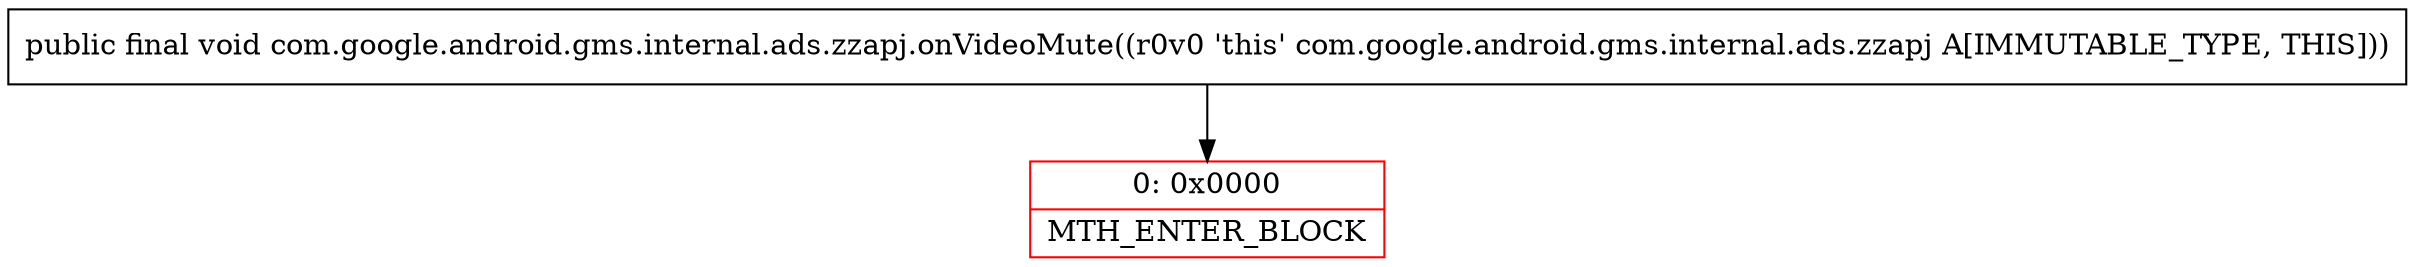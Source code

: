 digraph "CFG forcom.google.android.gms.internal.ads.zzapj.onVideoMute()V" {
subgraph cluster_Region_2082676862 {
label = "R(0)";
node [shape=record,color=blue];
}
Node_0 [shape=record,color=red,label="{0\:\ 0x0000|MTH_ENTER_BLOCK\l}"];
MethodNode[shape=record,label="{public final void com.google.android.gms.internal.ads.zzapj.onVideoMute((r0v0 'this' com.google.android.gms.internal.ads.zzapj A[IMMUTABLE_TYPE, THIS])) }"];
MethodNode -> Node_0;
}

